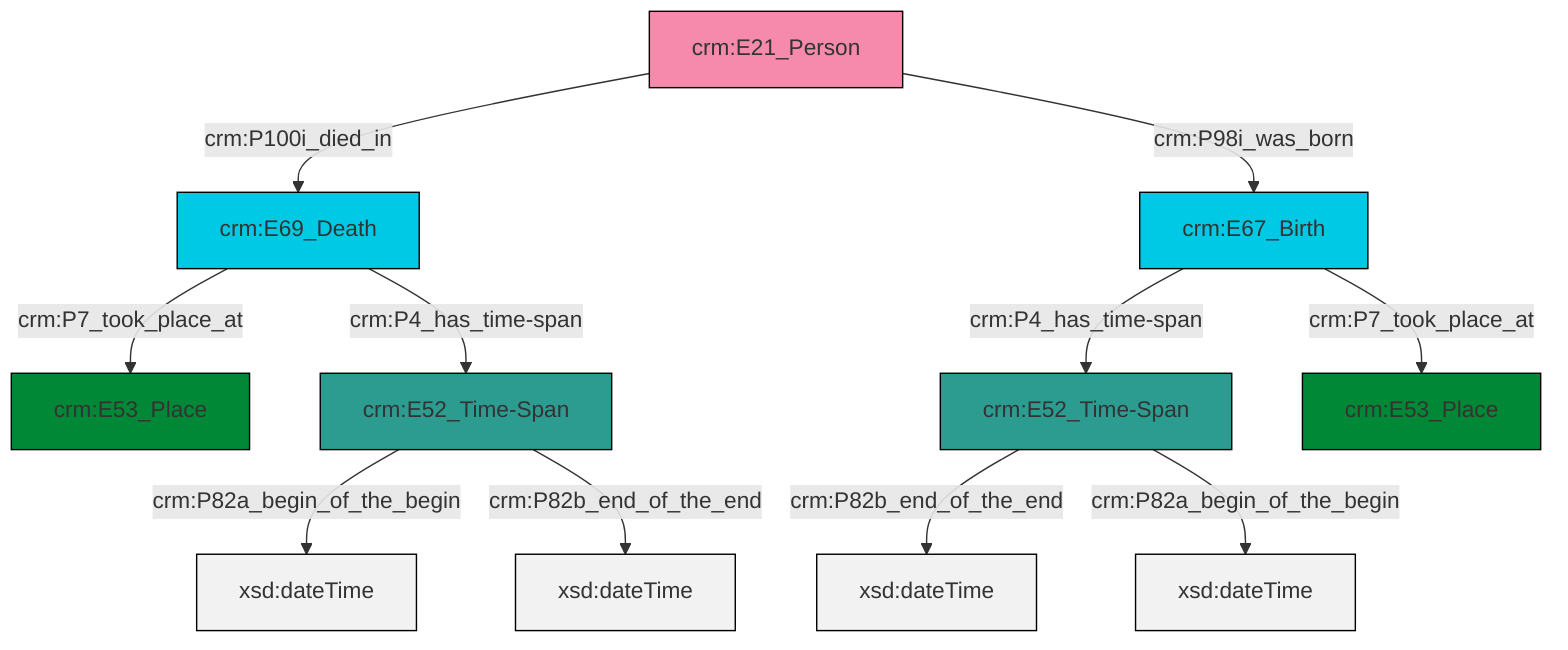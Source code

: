 graph TD
classDef Literal fill:#f2f2f2,stroke:#000000;
classDef CRM_Entity fill:#FFFFFF,stroke:#000000;
classDef Temporal_Entity fill:#00C9E6, stroke:#000000;
classDef Type fill:#E18312, stroke:#000000;
classDef Time-Span fill:#2C9C91, stroke:#000000;
classDef Appellation fill:#FFEB7F, stroke:#000000;
classDef Place fill:#008836, stroke:#000000;
classDef Persistent_Item fill:#B266B2, stroke:#000000;
classDef Conceptual_Object fill:#FFD700, stroke:#000000;
classDef Physical_Thing fill:#D2B48C, stroke:#000000;
classDef Actor fill:#f58aad, stroke:#000000;
classDef PC_Classes fill:#4ce600, stroke:#000000;
classDef Multi fill:#cccccc,stroke:#000000;

2["crm:E52_Time-Span"]:::Time-Span -->|crm:P82a_begin_of_the_begin| 3[xsd:dateTime]:::Literal
4["crm:E52_Time-Span"]:::Time-Span -->|crm:P82b_end_of_the_end| 5[xsd:dateTime]:::Literal
6["crm:E67_Birth"]:::Temporal_Entity -->|crm:P4_has_time-span| 4["crm:E52_Time-Span"]:::Time-Span
7["crm:E21_Person"]:::Actor -->|crm:P100i_died_in| 0["crm:E69_Death"]:::Temporal_Entity
7["crm:E21_Person"]:::Actor -->|crm:P98i_was_born| 6["crm:E67_Birth"]:::Temporal_Entity
0["crm:E69_Death"]:::Temporal_Entity -->|crm:P7_took_place_at| 10["crm:E53_Place"]:::Place
6["crm:E67_Birth"]:::Temporal_Entity -->|crm:P7_took_place_at| 12["crm:E53_Place"]:::Place
0["crm:E69_Death"]:::Temporal_Entity -->|crm:P4_has_time-span| 2["crm:E52_Time-Span"]:::Time-Span
4["crm:E52_Time-Span"]:::Time-Span -->|crm:P82a_begin_of_the_begin| 14[xsd:dateTime]:::Literal
2["crm:E52_Time-Span"]:::Time-Span -->|crm:P82b_end_of_the_end| 15[xsd:dateTime]:::Literal